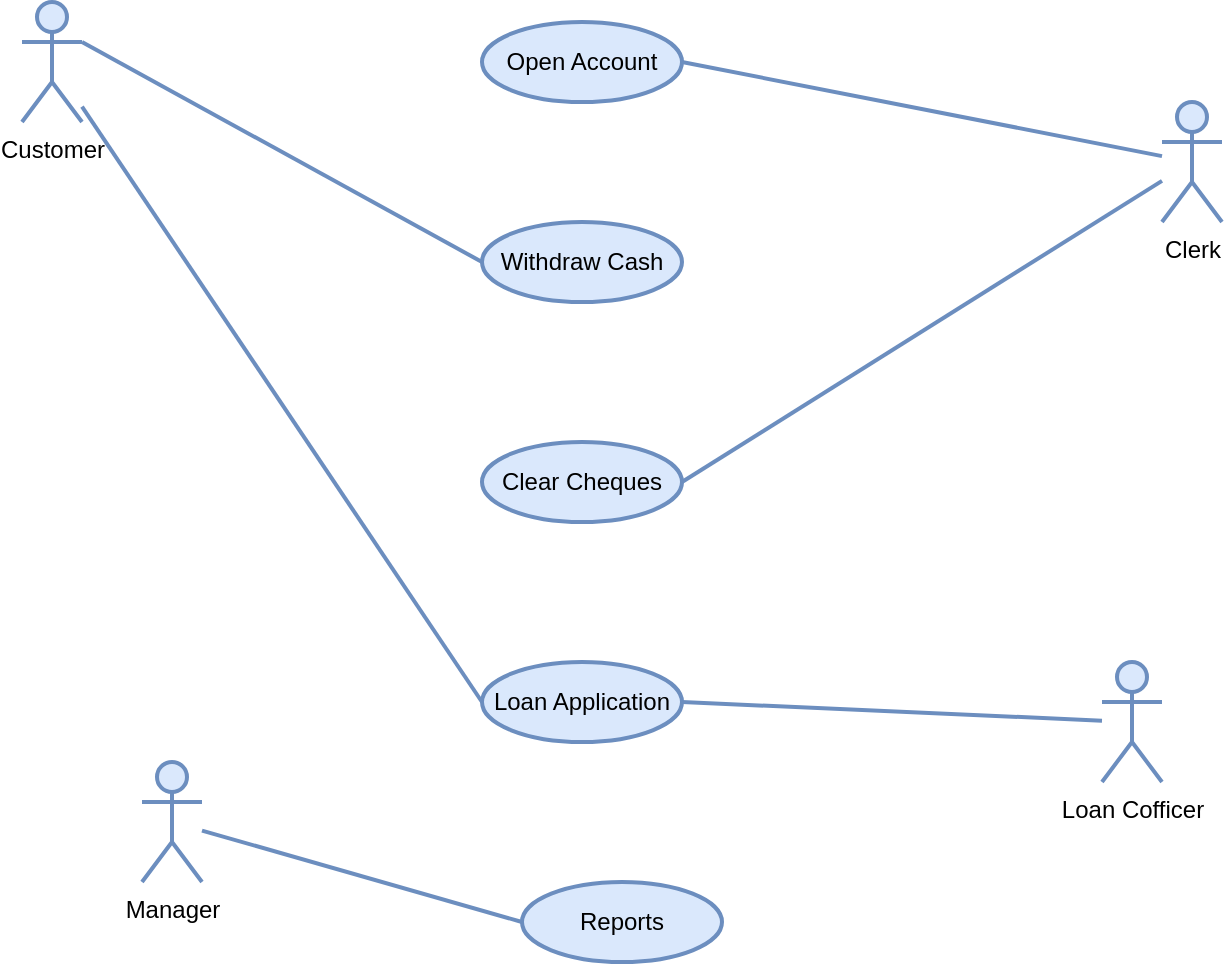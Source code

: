 <mxfile version="20.3.0" type="device"><diagram id="RvI1Vndl7ad5F-QRRxQ5" name="Trang-1"><mxGraphModel dx="946" dy="725" grid="1" gridSize="10" guides="1" tooltips="1" connect="1" arrows="1" fold="1" page="1" pageScale="1" pageWidth="827" pageHeight="1169" math="0" shadow="0"><root><mxCell id="0"/><mxCell id="1" parent="0"/><mxCell id="2MZTKHocBAzcOVi3dlqv-1" value="Customer" style="shape=umlActor;verticalLabelPosition=bottom;verticalAlign=top;html=1;outlineConnect=0;strokeWidth=2;fillColor=#dae8fc;strokeColor=#6c8ebf;" vertex="1" parent="1"><mxGeometry x="110" y="90" width="30" height="60" as="geometry"/></mxCell><mxCell id="2MZTKHocBAzcOVi3dlqv-3" value="Open Account" style="ellipse;whiteSpace=wrap;html=1;align=center;strokeWidth=2;fillColor=#dae8fc;strokeColor=#6c8ebf;" vertex="1" parent="1"><mxGeometry x="340" y="100" width="100" height="40" as="geometry"/></mxCell><mxCell id="2MZTKHocBAzcOVi3dlqv-4" value="Clerk" style="shape=umlActor;verticalLabelPosition=bottom;verticalAlign=top;html=1;outlineConnect=0;strokeWidth=2;fillColor=#dae8fc;strokeColor=#6c8ebf;" vertex="1" parent="1"><mxGeometry x="680" y="140" width="30" height="60" as="geometry"/></mxCell><mxCell id="2MZTKHocBAzcOVi3dlqv-5" value="Withdraw Cash" style="ellipse;whiteSpace=wrap;html=1;align=center;strokeWidth=2;fillColor=#dae8fc;strokeColor=#6c8ebf;" vertex="1" parent="1"><mxGeometry x="340" y="200" width="100" height="40" as="geometry"/></mxCell><mxCell id="2MZTKHocBAzcOVi3dlqv-6" value="Clear Cheques" style="ellipse;whiteSpace=wrap;html=1;align=center;strokeWidth=2;fillColor=#dae8fc;strokeColor=#6c8ebf;" vertex="1" parent="1"><mxGeometry x="340" y="310" width="100" height="40" as="geometry"/></mxCell><mxCell id="2MZTKHocBAzcOVi3dlqv-7" value="Loan Application" style="ellipse;whiteSpace=wrap;html=1;align=center;strokeWidth=2;fillColor=#dae8fc;strokeColor=#6c8ebf;" vertex="1" parent="1"><mxGeometry x="340" y="420" width="100" height="40" as="geometry"/></mxCell><mxCell id="2MZTKHocBAzcOVi3dlqv-8" value="Reports" style="ellipse;whiteSpace=wrap;html=1;align=center;strokeWidth=2;fillColor=#dae8fc;strokeColor=#6c8ebf;" vertex="1" parent="1"><mxGeometry x="360" y="530" width="100" height="40" as="geometry"/></mxCell><mxCell id="2MZTKHocBAzcOVi3dlqv-9" value="Manager" style="shape=umlActor;verticalLabelPosition=bottom;verticalAlign=top;html=1;outlineConnect=0;strokeWidth=2;fillColor=#dae8fc;strokeColor=#6c8ebf;" vertex="1" parent="1"><mxGeometry x="170" y="470" width="30" height="60" as="geometry"/></mxCell><mxCell id="2MZTKHocBAzcOVi3dlqv-10" value="Loan Cofficer" style="shape=umlActor;verticalLabelPosition=bottom;verticalAlign=top;html=1;outlineConnect=0;strokeWidth=2;fillColor=#dae8fc;strokeColor=#6c8ebf;" vertex="1" parent="1"><mxGeometry x="650" y="420" width="30" height="60" as="geometry"/></mxCell><mxCell id="2MZTKHocBAzcOVi3dlqv-16" value="" style="endArrow=none;html=1;rounded=0;entryX=0;entryY=0.5;entryDx=0;entryDy=0;exitX=1;exitY=0.333;exitDx=0;exitDy=0;exitPerimeter=0;strokeWidth=2;fillColor=#dae8fc;strokeColor=#6c8ebf;" edge="1" parent="1" source="2MZTKHocBAzcOVi3dlqv-1" target="2MZTKHocBAzcOVi3dlqv-5"><mxGeometry relative="1" as="geometry"><mxPoint x="150" y="120" as="sourcePoint"/><mxPoint x="490" y="400" as="targetPoint"/></mxGeometry></mxCell><mxCell id="2MZTKHocBAzcOVi3dlqv-17" value="" style="endArrow=none;html=1;rounded=0;entryX=0;entryY=0.5;entryDx=0;entryDy=0;strokeWidth=2;fillColor=#dae8fc;strokeColor=#6c8ebf;" edge="1" parent="1" source="2MZTKHocBAzcOVi3dlqv-1" target="2MZTKHocBAzcOVi3dlqv-7"><mxGeometry relative="1" as="geometry"><mxPoint x="150" y="130" as="sourcePoint"/><mxPoint x="490" y="400" as="targetPoint"/></mxGeometry></mxCell><mxCell id="2MZTKHocBAzcOVi3dlqv-18" value="" style="endArrow=none;html=1;rounded=0;exitX=1;exitY=0.5;exitDx=0;exitDy=0;strokeWidth=2;fillColor=#dae8fc;strokeColor=#6c8ebf;" edge="1" parent="1" source="2MZTKHocBAzcOVi3dlqv-6" target="2MZTKHocBAzcOVi3dlqv-4"><mxGeometry relative="1" as="geometry"><mxPoint x="330" y="400" as="sourcePoint"/><mxPoint x="670" y="190" as="targetPoint"/></mxGeometry></mxCell><mxCell id="2MZTKHocBAzcOVi3dlqv-20" value="" style="endArrow=none;html=1;rounded=0;exitX=1;exitY=0.5;exitDx=0;exitDy=0;strokeWidth=2;fillColor=#dae8fc;strokeColor=#6c8ebf;" edge="1" parent="1" source="2MZTKHocBAzcOVi3dlqv-3" target="2MZTKHocBAzcOVi3dlqv-4"><mxGeometry relative="1" as="geometry"><mxPoint x="330" y="400" as="sourcePoint"/><mxPoint x="670" y="170" as="targetPoint"/></mxGeometry></mxCell><mxCell id="2MZTKHocBAzcOVi3dlqv-21" value="" style="endArrow=none;html=1;rounded=0;entryX=0;entryY=0.5;entryDx=0;entryDy=0;strokeWidth=2;fillColor=#dae8fc;strokeColor=#6c8ebf;" edge="1" parent="1" source="2MZTKHocBAzcOVi3dlqv-9" target="2MZTKHocBAzcOVi3dlqv-8"><mxGeometry relative="1" as="geometry"><mxPoint x="330" y="400" as="sourcePoint"/><mxPoint x="490" y="400" as="targetPoint"/></mxGeometry></mxCell><mxCell id="2MZTKHocBAzcOVi3dlqv-22" value="" style="endArrow=none;html=1;rounded=0;entryX=1;entryY=0.5;entryDx=0;entryDy=0;strokeWidth=2;fillColor=#dae8fc;strokeColor=#6c8ebf;" edge="1" parent="1" source="2MZTKHocBAzcOVi3dlqv-10" target="2MZTKHocBAzcOVi3dlqv-7"><mxGeometry relative="1" as="geometry"><mxPoint x="330" y="320" as="sourcePoint"/><mxPoint x="490" y="320" as="targetPoint"/></mxGeometry></mxCell></root></mxGraphModel></diagram></mxfile>
